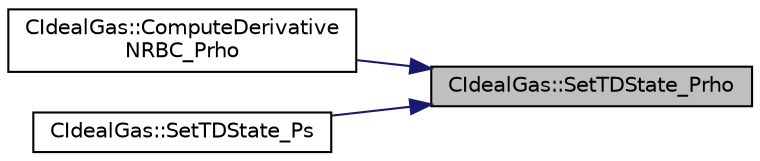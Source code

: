 digraph "CIdealGas::SetTDState_Prho"
{
 // LATEX_PDF_SIZE
  edge [fontname="Helvetica",fontsize="10",labelfontname="Helvetica",labelfontsize="10"];
  node [fontname="Helvetica",fontsize="10",shape=record];
  rankdir="RL";
  Node1 [label="CIdealGas::SetTDState_Prho",height=0.2,width=0.4,color="black", fillcolor="grey75", style="filled", fontcolor="black",tooltip="Set the Dimensionless State using Pressure and Density."];
  Node1 -> Node2 [dir="back",color="midnightblue",fontsize="10",style="solid",fontname="Helvetica"];
  Node2 [label="CIdealGas::ComputeDerivative\lNRBC_Prho",height=0.2,width=0.4,color="black", fillcolor="white", style="filled",URL="$classCIdealGas.html#af86adeba5058ba6618834ac303b2ed8e",tooltip="compute some derivatives of enthalpy and entropy needed for subsonic inflow BC"];
  Node1 -> Node3 [dir="back",color="midnightblue",fontsize="10",style="solid",fontname="Helvetica"];
  Node3 [label="CIdealGas::SetTDState_Ps",height=0.2,width=0.4,color="black", fillcolor="white", style="filled",URL="$classCIdealGas.html#abf947a8e852aff8a0c9ddc191276b88b",tooltip="Set the Dimensionless State using Pressure and Entropy."];
}
